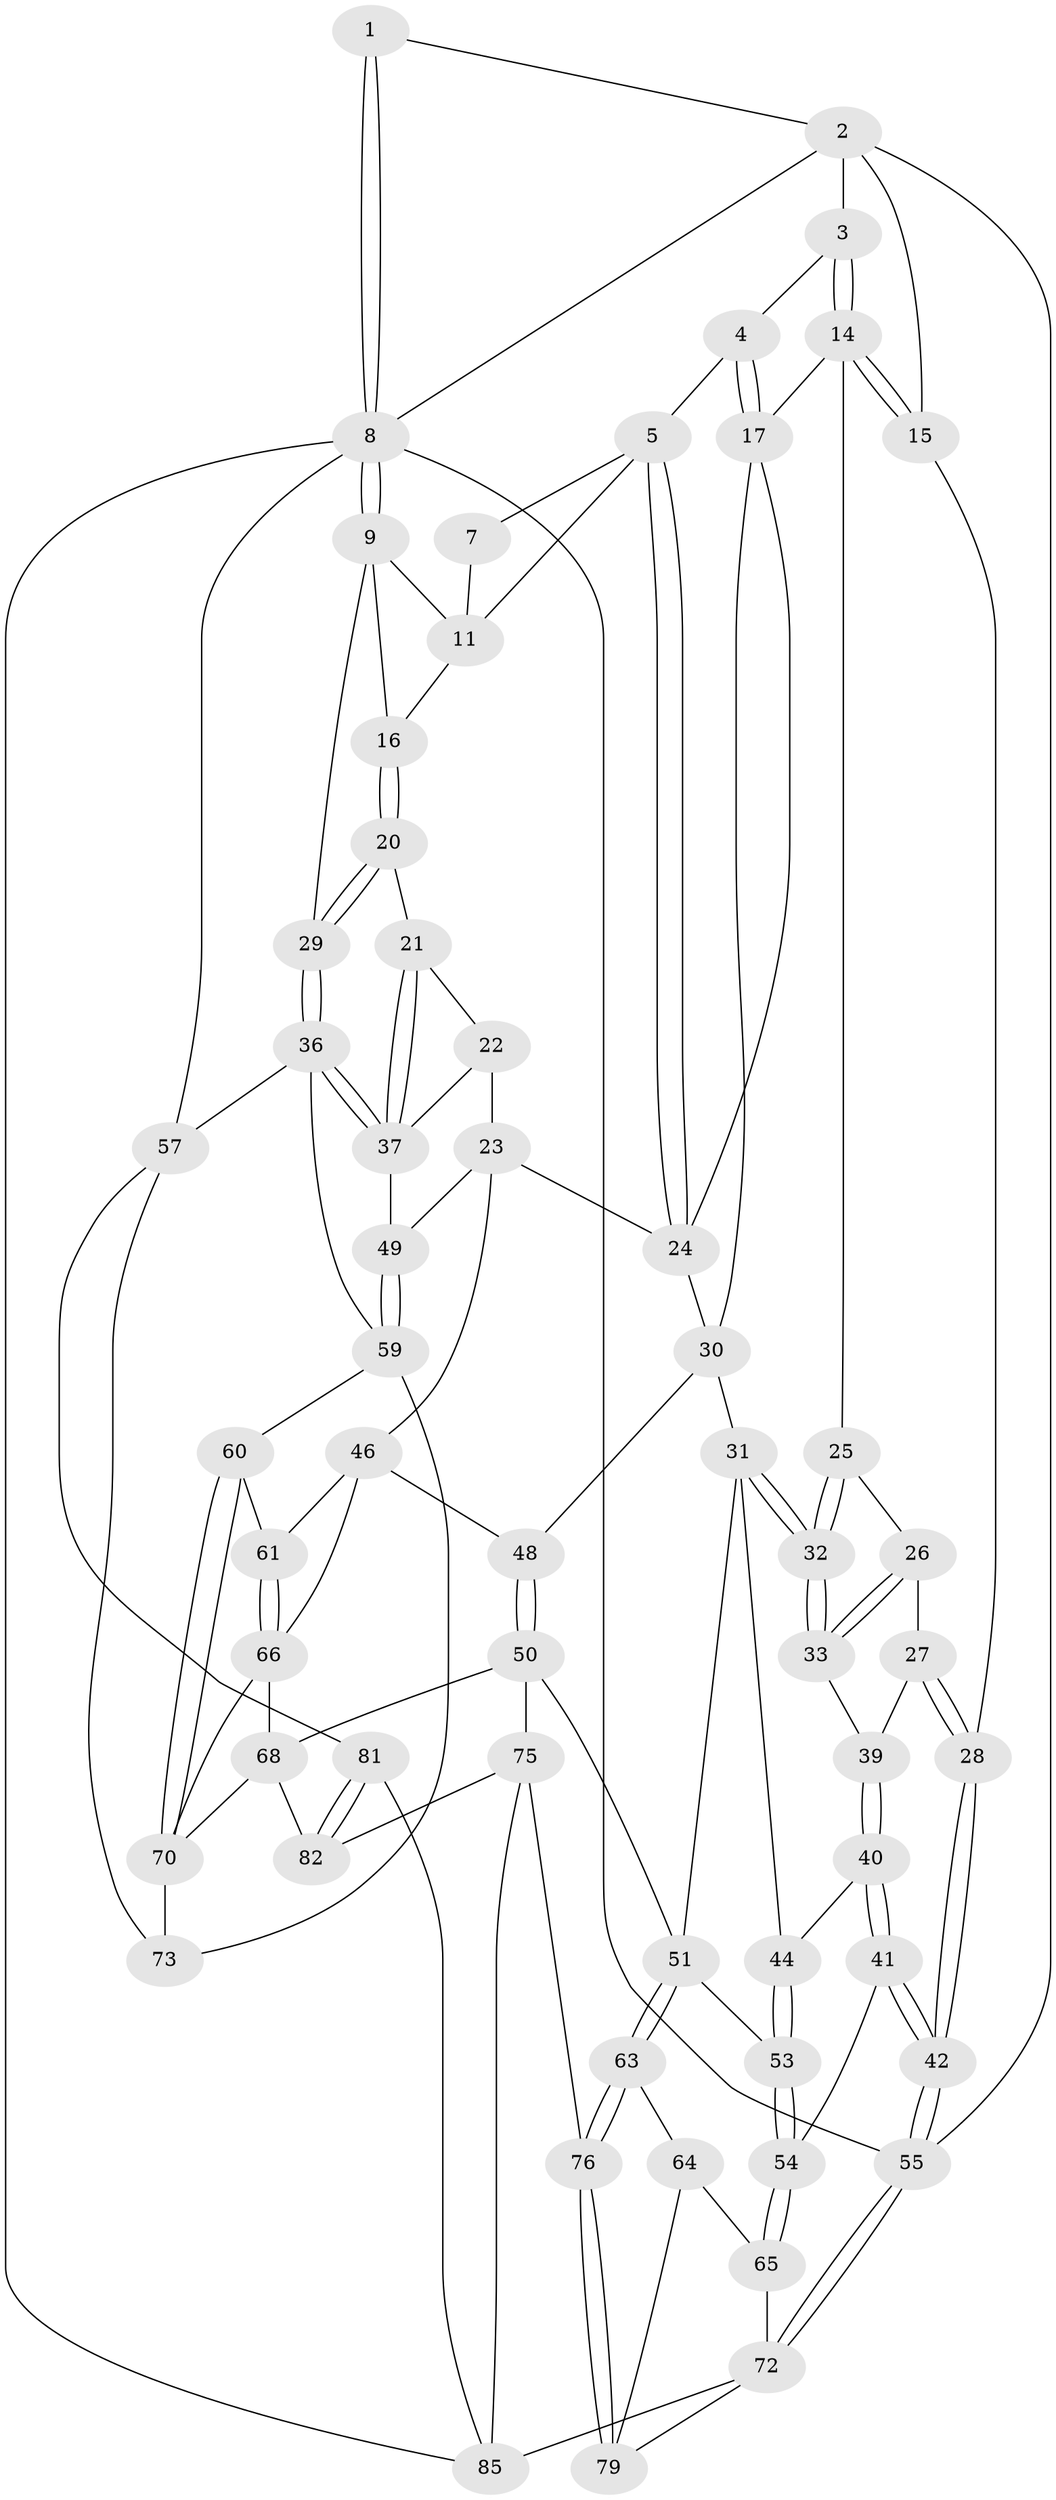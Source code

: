 // original degree distribution, {3: 0.023255813953488372, 4: 0.22093023255813954, 5: 0.5581395348837209, 6: 0.19767441860465115}
// Generated by graph-tools (version 1.1) at 2025/11/02/27/25 16:11:56]
// undirected, 60 vertices, 136 edges
graph export_dot {
graph [start="1"]
  node [color=gray90,style=filled];
  1 [pos="+0.8688120751391366+0"];
  2 [pos="+0.5135497854549536+0",super="+13"];
  3 [pos="+0.514160098124653+0"];
  4 [pos="+0.5833733756235622+0.08911610897120908"];
  5 [pos="+0.6406962611835654+0.16890388263918954",super="+6"];
  7 [pos="+0.8470694389924408+0.04962744302808835"];
  8 [pos="+1+0",super="+56"];
  9 [pos="+1+0.14207483865260526",super="+10"];
  11 [pos="+0.8686868019407974+0.09413763780275936",super="+12"];
  14 [pos="+0.32537633457958826+0.17099060307602912",super="+19"];
  15 [pos="+0+0"];
  16 [pos="+0.8602824547494273+0.21521323836920334"];
  17 [pos="+0.4078680953784952+0.265652476204356",super="+18"];
  20 [pos="+0.8729177380925915+0.24943871044055058"];
  21 [pos="+0.8490205423056764+0.31730483802777054"];
  22 [pos="+0.8338139617612084+0.32272172341901"];
  23 [pos="+0.722159530910724+0.3541507137153167",super="+45"];
  24 [pos="+0.638151355844777+0.31803680297213976",super="+34"];
  25 [pos="+0.2339922480208099+0.2584901703698274"];
  26 [pos="+0.1604727024425594+0.2518862288819372"];
  27 [pos="+0+0.21802241334717296"];
  28 [pos="+0+0.12944630963145357"];
  29 [pos="+1+0.2057282841332261"];
  30 [pos="+0.3444765193079967+0.36577756471568135",super="+35"];
  31 [pos="+0.29842541597688144+0.3836907934057305",super="+43"];
  32 [pos="+0.2684848464536811+0.3739431140966851"];
  33 [pos="+0.2672038059495031+0.373995325575487"];
  36 [pos="+1+0.51006755018816",super="+58"];
  37 [pos="+0.9980206707051271+0.4500079471917727",super="+38"];
  39 [pos="+0.18976117567402911+0.38372480700118566"];
  40 [pos="+0.1576288805421042+0.4631551332205354"];
  41 [pos="+0.05264975234338665+0.5614016303431024"];
  42 [pos="+0+0.5136551053729015"];
  44 [pos="+0.20347638345402871+0.4740357408448416"];
  46 [pos="+0.6692790011328189+0.5813604002084903",super="+47"];
  48 [pos="+0.514245807271886+0.5370401849324915"];
  49 [pos="+0.778715644963264+0.49989401960737906"];
  50 [pos="+0.5112571600413832+0.5403462690324587",super="+69"];
  51 [pos="+0.3855672599065779+0.61573298849741",super="+52"];
  53 [pos="+0.22387416225198684+0.5637420754940421"];
  54 [pos="+0.09658911640173395+0.5962975896934092"];
  55 [pos="+0+1"];
  57 [pos="+1+1",super="+80"];
  59 [pos="+0.8712567728890401+0.6424019189844438",super="+62"];
  60 [pos="+0.7473337314401134+0.665368636125659"];
  61 [pos="+0.679403768963266+0.5947355427299331"];
  63 [pos="+0.3756633204476555+0.6436198076233887"];
  64 [pos="+0.3299712059457171+0.6992964428195637",super="+78"];
  65 [pos="+0.1390953432947108+0.684445358087265",super="+71"];
  66 [pos="+0.6607734014253271+0.7173491547470295",super="+67"];
  68 [pos="+0.5898748066417859+0.8061935380116244",super="+77"];
  70 [pos="+0.7360655638369156+0.71263285697849",super="+74"];
  72 [pos="+0+1",super="+84"];
  73 [pos="+0.8206651853360446+0.8222020599102454"];
  75 [pos="+0.5590904212126178+0.8306111805850298",super="+83"];
  76 [pos="+0.5175911711602451+0.820340389897816"];
  79 [pos="+0.3430675050354526+0.8569241678441999"];
  81 [pos="+0.7783009749270702+0.9633398859263613"];
  82 [pos="+0.689688612346495+0.9133252447103961"];
  85 [pos="+0.4887557562217454+1",super="+86"];
  1 -- 2;
  1 -- 8;
  1 -- 8;
  2 -- 3;
  2 -- 8;
  2 -- 15;
  2 -- 55;
  3 -- 4;
  3 -- 14;
  3 -- 14;
  4 -- 5;
  4 -- 17;
  4 -- 17;
  5 -- 24;
  5 -- 24;
  5 -- 11;
  5 -- 7;
  7 -- 11;
  8 -- 9;
  8 -- 9;
  8 -- 57;
  8 -- 55;
  8 -- 85;
  9 -- 29;
  9 -- 16;
  9 -- 11;
  11 -- 16;
  14 -- 15;
  14 -- 15;
  14 -- 17;
  14 -- 25;
  15 -- 28;
  16 -- 20;
  16 -- 20;
  17 -- 30;
  17 -- 24;
  20 -- 21;
  20 -- 29;
  20 -- 29;
  21 -- 22;
  21 -- 37;
  21 -- 37;
  22 -- 23;
  22 -- 37;
  23 -- 24;
  23 -- 49;
  23 -- 46;
  24 -- 30;
  25 -- 26;
  25 -- 32;
  25 -- 32;
  26 -- 27;
  26 -- 33;
  26 -- 33;
  27 -- 28;
  27 -- 28;
  27 -- 39;
  28 -- 42;
  28 -- 42;
  29 -- 36;
  29 -- 36;
  30 -- 31;
  30 -- 48;
  31 -- 32;
  31 -- 32;
  31 -- 44;
  31 -- 51;
  32 -- 33;
  32 -- 33;
  33 -- 39;
  36 -- 37;
  36 -- 37;
  36 -- 57;
  36 -- 59;
  37 -- 49;
  39 -- 40;
  39 -- 40;
  40 -- 41;
  40 -- 41;
  40 -- 44;
  41 -- 42;
  41 -- 42;
  41 -- 54;
  42 -- 55;
  42 -- 55;
  44 -- 53;
  44 -- 53;
  46 -- 61;
  46 -- 48;
  46 -- 66;
  48 -- 50;
  48 -- 50;
  49 -- 59;
  49 -- 59;
  50 -- 51;
  50 -- 75;
  50 -- 68;
  51 -- 63;
  51 -- 63;
  51 -- 53;
  53 -- 54;
  53 -- 54;
  54 -- 65;
  54 -- 65;
  55 -- 72;
  55 -- 72;
  57 -- 73;
  57 -- 81;
  59 -- 60;
  59 -- 73;
  60 -- 61;
  60 -- 70;
  60 -- 70;
  61 -- 66;
  61 -- 66;
  63 -- 64;
  63 -- 76;
  63 -- 76;
  64 -- 65 [weight=2];
  64 -- 79;
  65 -- 72;
  66 -- 70;
  66 -- 68;
  68 -- 82;
  68 -- 70;
  70 -- 73;
  72 -- 85;
  72 -- 79;
  75 -- 76;
  75 -- 82;
  75 -- 85;
  76 -- 79;
  76 -- 79;
  81 -- 82;
  81 -- 82;
  81 -- 85;
}
